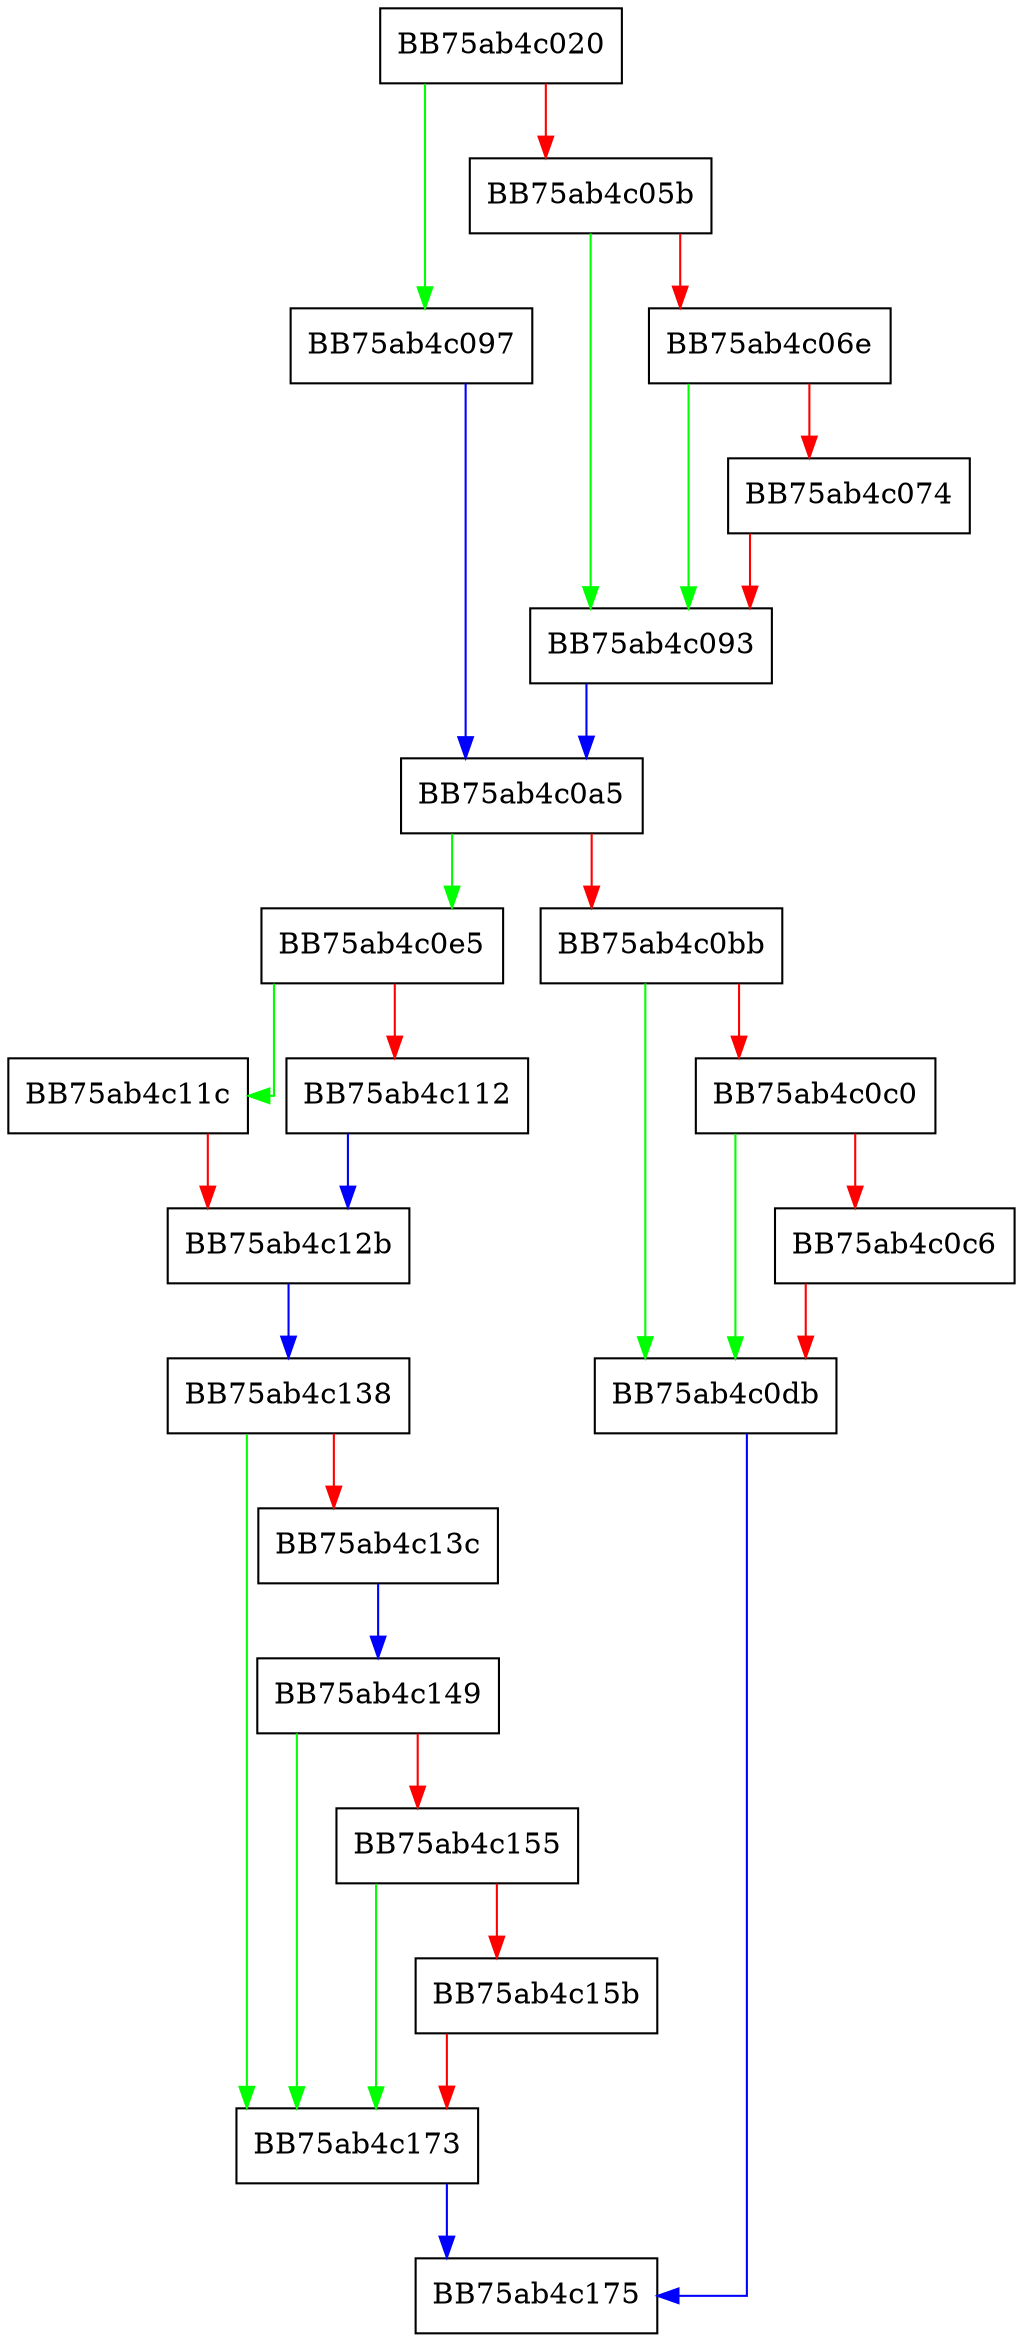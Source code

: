 digraph AddMemQuery {
  node [shape="box"];
  graph [splines=ortho];
  BB75ab4c020 -> BB75ab4c097 [color="green"];
  BB75ab4c020 -> BB75ab4c05b [color="red"];
  BB75ab4c05b -> BB75ab4c093 [color="green"];
  BB75ab4c05b -> BB75ab4c06e [color="red"];
  BB75ab4c06e -> BB75ab4c093 [color="green"];
  BB75ab4c06e -> BB75ab4c074 [color="red"];
  BB75ab4c074 -> BB75ab4c093 [color="red"];
  BB75ab4c093 -> BB75ab4c0a5 [color="blue"];
  BB75ab4c097 -> BB75ab4c0a5 [color="blue"];
  BB75ab4c0a5 -> BB75ab4c0e5 [color="green"];
  BB75ab4c0a5 -> BB75ab4c0bb [color="red"];
  BB75ab4c0bb -> BB75ab4c0db [color="green"];
  BB75ab4c0bb -> BB75ab4c0c0 [color="red"];
  BB75ab4c0c0 -> BB75ab4c0db [color="green"];
  BB75ab4c0c0 -> BB75ab4c0c6 [color="red"];
  BB75ab4c0c6 -> BB75ab4c0db [color="red"];
  BB75ab4c0db -> BB75ab4c175 [color="blue"];
  BB75ab4c0e5 -> BB75ab4c11c [color="green"];
  BB75ab4c0e5 -> BB75ab4c112 [color="red"];
  BB75ab4c112 -> BB75ab4c12b [color="blue"];
  BB75ab4c11c -> BB75ab4c12b [color="red"];
  BB75ab4c12b -> BB75ab4c138 [color="blue"];
  BB75ab4c138 -> BB75ab4c173 [color="green"];
  BB75ab4c138 -> BB75ab4c13c [color="red"];
  BB75ab4c13c -> BB75ab4c149 [color="blue"];
  BB75ab4c149 -> BB75ab4c173 [color="green"];
  BB75ab4c149 -> BB75ab4c155 [color="red"];
  BB75ab4c155 -> BB75ab4c173 [color="green"];
  BB75ab4c155 -> BB75ab4c15b [color="red"];
  BB75ab4c15b -> BB75ab4c173 [color="red"];
  BB75ab4c173 -> BB75ab4c175 [color="blue"];
}